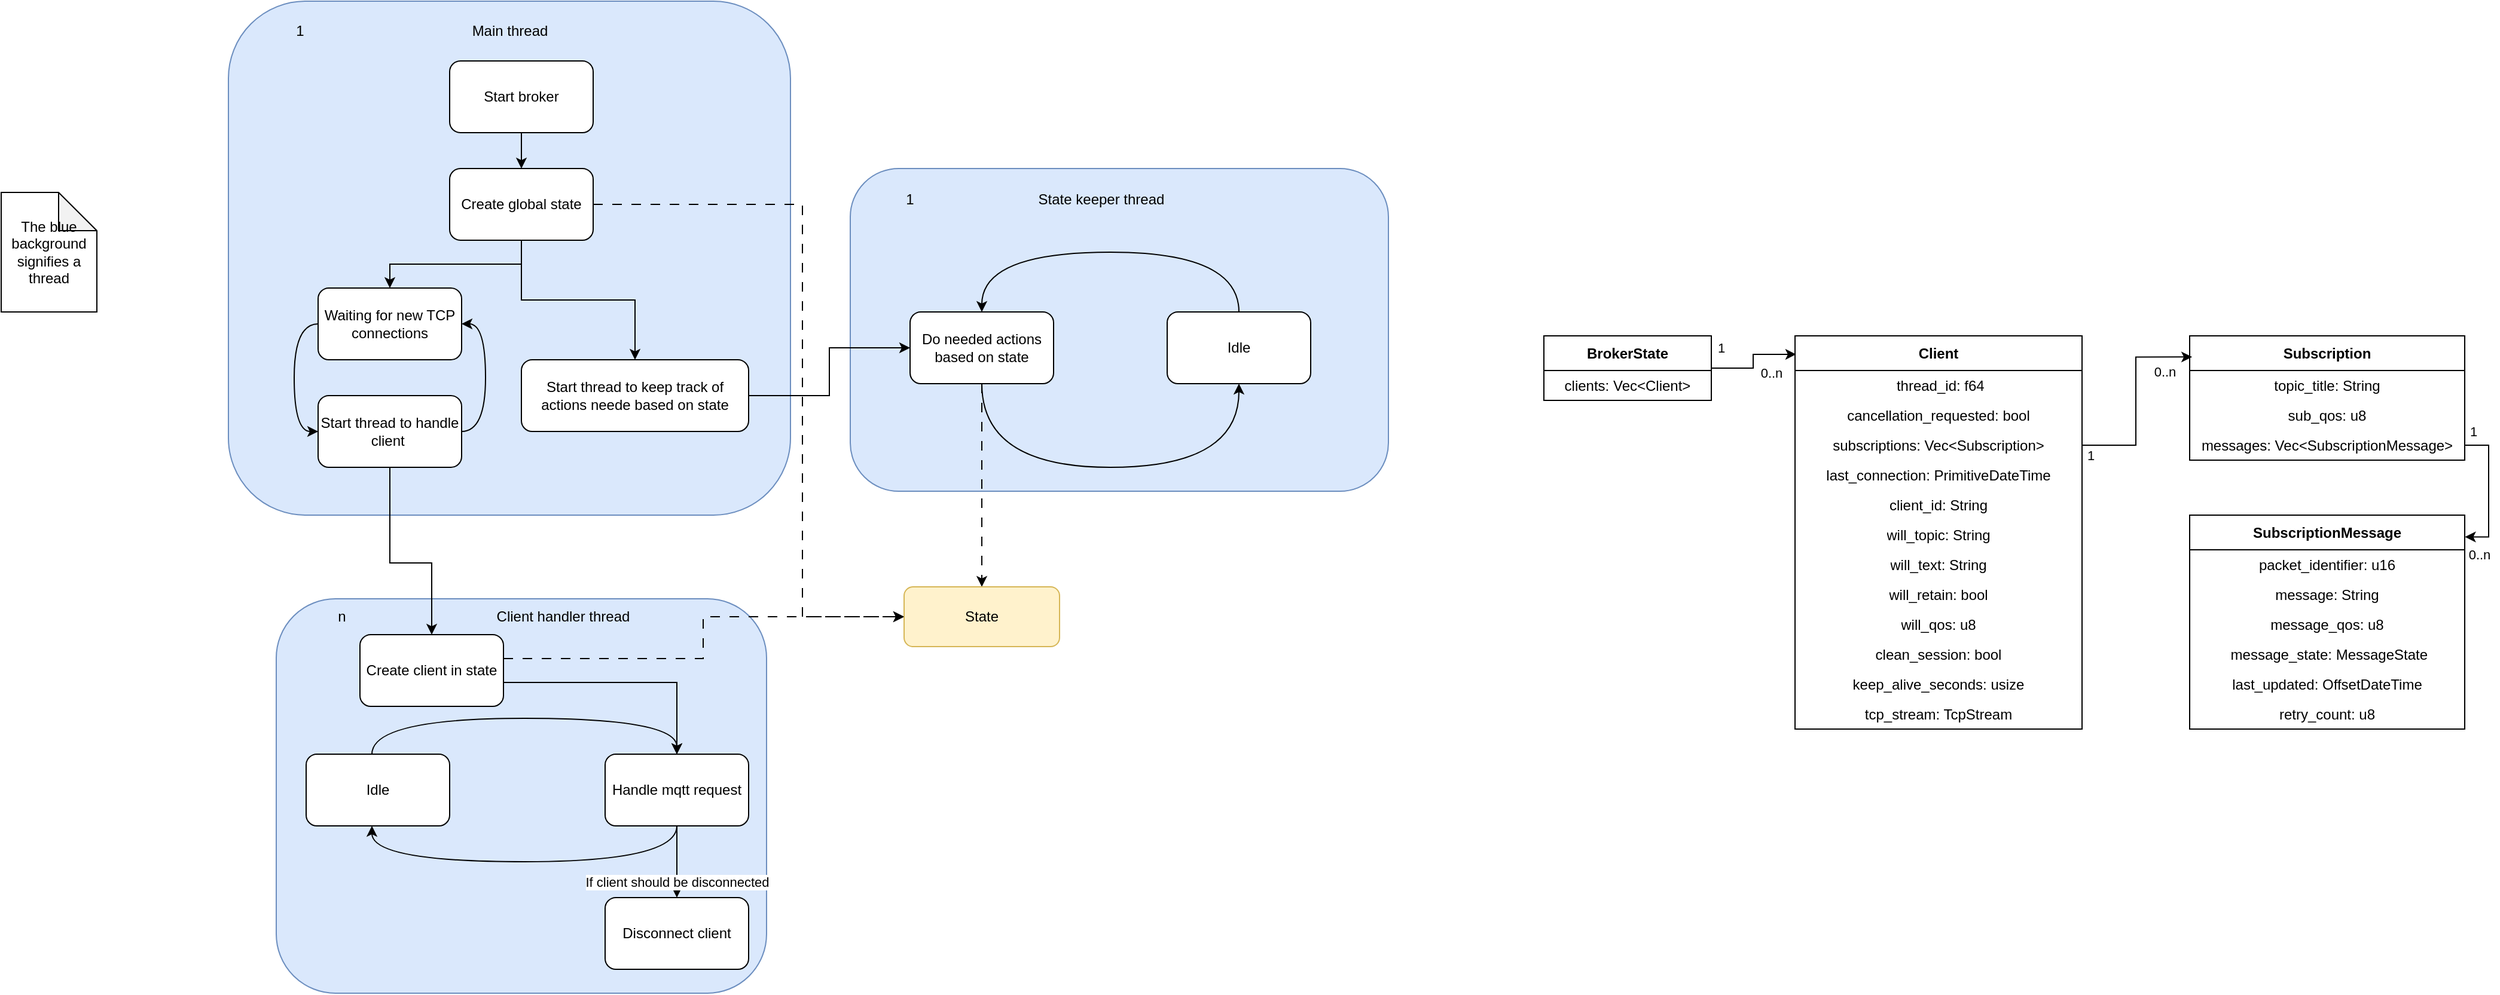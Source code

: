 <mxfile version="23.1.1" type="device">
  <diagram name="Side-1" id="M_6rrZ2diby-f0foozvZ">
    <mxGraphModel dx="2308" dy="1983" grid="1" gridSize="10" guides="1" tooltips="1" connect="1" arrows="1" fold="1" page="1" pageScale="1" pageWidth="827" pageHeight="1169" math="0" shadow="0">
      <root>
        <mxCell id="0" />
        <mxCell id="1" parent="0" />
        <mxCell id="9GyI2wmewtFSDXP9VZMQ-3" value="" style="rounded=1;whiteSpace=wrap;html=1;fillColor=#dae8fc;strokeColor=#6c8ebf;" parent="1" vertex="1">
          <mxGeometry x="120" y="-20" width="470" height="430" as="geometry" />
        </mxCell>
        <mxCell id="9GyI2wmewtFSDXP9VZMQ-2" value="" style="rounded=1;whiteSpace=wrap;html=1;fillColor=#dae8fc;strokeColor=#6c8ebf;" parent="1" vertex="1">
          <mxGeometry x="160" y="480" width="410" height="330" as="geometry" />
        </mxCell>
        <mxCell id="P2snbEfWk6xn78w6VL1k-24" style="edgeStyle=orthogonalEdgeStyle;rounded=0;orthogonalLoop=1;jettySize=auto;html=1;entryX=0;entryY=0.5;entryDx=0;entryDy=0;curved=1;exitX=0;exitY=0.5;exitDx=0;exitDy=0;" edge="1" parent="1" source="9GyI2wmewtFSDXP9VZMQ-1" target="9GyI2wmewtFSDXP9VZMQ-25">
          <mxGeometry relative="1" as="geometry" />
        </mxCell>
        <mxCell id="9GyI2wmewtFSDXP9VZMQ-1" value="Waiting for new TCP connections" style="rounded=1;whiteSpace=wrap;html=1;" parent="1" vertex="1">
          <mxGeometry x="195" y="220" width="120" height="60" as="geometry" />
        </mxCell>
        <mxCell id="9GyI2wmewtFSDXP9VZMQ-18" value="" style="rounded=1;whiteSpace=wrap;html=1;fillColor=#dae8fc;strokeColor=#6c8ebf;" parent="1" vertex="1">
          <mxGeometry x="640" y="120" width="450" height="270" as="geometry" />
        </mxCell>
        <mxCell id="9GyI2wmewtFSDXP9VZMQ-31" style="edgeStyle=orthogonalEdgeStyle;rounded=0;orthogonalLoop=1;jettySize=auto;html=1;curved=1;" parent="1" source="9GyI2wmewtFSDXP9VZMQ-19" target="9GyI2wmewtFSDXP9VZMQ-22" edge="1">
          <mxGeometry relative="1" as="geometry">
            <Array as="points">
              <mxPoint x="240" y="580" />
              <mxPoint x="495" y="580" />
            </Array>
          </mxGeometry>
        </mxCell>
        <mxCell id="9GyI2wmewtFSDXP9VZMQ-19" value="Idle" style="rounded=1;whiteSpace=wrap;html=1;" parent="1" vertex="1">
          <mxGeometry x="185" y="610" width="120" height="60" as="geometry" />
        </mxCell>
        <mxCell id="9GyI2wmewtFSDXP9VZMQ-20" value="The blue background signifies a thread&lt;br&gt;" style="shape=note;whiteSpace=wrap;html=1;backgroundOutline=1;darkOpacity=0.05;size=32;" parent="1" vertex="1">
          <mxGeometry x="-70" y="140" width="80" height="100" as="geometry" />
        </mxCell>
        <mxCell id="9GyI2wmewtFSDXP9VZMQ-30" style="edgeStyle=orthogonalEdgeStyle;rounded=0;orthogonalLoop=1;jettySize=auto;html=1;curved=1;" parent="1" source="9GyI2wmewtFSDXP9VZMQ-22" target="9GyI2wmewtFSDXP9VZMQ-19" edge="1">
          <mxGeometry relative="1" as="geometry">
            <Array as="points">
              <mxPoint x="495" y="700" />
              <mxPoint x="240" y="700" />
            </Array>
          </mxGeometry>
        </mxCell>
        <mxCell id="9GyI2wmewtFSDXP9VZMQ-34" style="edgeStyle=orthogonalEdgeStyle;rounded=0;orthogonalLoop=1;jettySize=auto;html=1;curved=1;" parent="1" source="9GyI2wmewtFSDXP9VZMQ-22" target="9GyI2wmewtFSDXP9VZMQ-33" edge="1">
          <mxGeometry relative="1" as="geometry" />
        </mxCell>
        <mxCell id="9GyI2wmewtFSDXP9VZMQ-35" value="If client should be disconnected" style="edgeLabel;html=1;align=center;verticalAlign=middle;resizable=0;points=[];" parent="9GyI2wmewtFSDXP9VZMQ-34" vertex="1" connectable="0">
          <mxGeometry x="-0.114" y="-2" relative="1" as="geometry">
            <mxPoint x="2" y="20" as="offset" />
          </mxGeometry>
        </mxCell>
        <mxCell id="9GyI2wmewtFSDXP9VZMQ-22" value="Handle mqtt request" style="rounded=1;whiteSpace=wrap;html=1;" parent="1" vertex="1">
          <mxGeometry x="435" y="610" width="120" height="60" as="geometry" />
        </mxCell>
        <mxCell id="P2snbEfWk6xn78w6VL1k-20" style="edgeStyle=orthogonalEdgeStyle;rounded=0;orthogonalLoop=1;jettySize=auto;html=1;entryX=0.5;entryY=0;entryDx=0;entryDy=0;" edge="1" parent="1" source="9GyI2wmewtFSDXP9VZMQ-25" target="P2snbEfWk6xn78w6VL1k-19">
          <mxGeometry relative="1" as="geometry">
            <Array as="points">
              <mxPoint x="255" y="450" />
              <mxPoint x="290" y="450" />
            </Array>
          </mxGeometry>
        </mxCell>
        <mxCell id="P2snbEfWk6xn78w6VL1k-25" style="edgeStyle=orthogonalEdgeStyle;rounded=0;orthogonalLoop=1;jettySize=auto;html=1;entryX=1;entryY=0.5;entryDx=0;entryDy=0;curved=1;exitX=1;exitY=0.5;exitDx=0;exitDy=0;" edge="1" parent="1" source="9GyI2wmewtFSDXP9VZMQ-25" target="9GyI2wmewtFSDXP9VZMQ-1">
          <mxGeometry relative="1" as="geometry" />
        </mxCell>
        <mxCell id="9GyI2wmewtFSDXP9VZMQ-25" value="Start thread to handle client&amp;nbsp;" style="rounded=1;whiteSpace=wrap;html=1;" parent="1" vertex="1">
          <mxGeometry x="195" y="310" width="120" height="60" as="geometry" />
        </mxCell>
        <mxCell id="9GyI2wmewtFSDXP9VZMQ-33" value="Disconnect client" style="rounded=1;whiteSpace=wrap;html=1;" parent="1" vertex="1">
          <mxGeometry x="435" y="730" width="120" height="60" as="geometry" />
        </mxCell>
        <mxCell id="9GyI2wmewtFSDXP9VZMQ-37" value="1" style="text;html=1;strokeColor=none;fillColor=none;align=center;verticalAlign=middle;whiteSpace=wrap;rounded=0;" parent="1" vertex="1">
          <mxGeometry x="150" y="-10" width="60" height="30" as="geometry" />
        </mxCell>
        <mxCell id="9GyI2wmewtFSDXP9VZMQ-38" value="n" style="text;html=1;strokeColor=none;fillColor=none;align=center;verticalAlign=middle;whiteSpace=wrap;rounded=0;" parent="1" vertex="1">
          <mxGeometry x="185" y="480" width="60" height="30" as="geometry" />
        </mxCell>
        <mxCell id="P2snbEfWk6xn78w6VL1k-33" style="edgeStyle=orthogonalEdgeStyle;rounded=0;orthogonalLoop=1;jettySize=auto;html=1;" edge="1" parent="1" source="P2snbEfWk6xn78w6VL1k-2" target="P2snbEfWk6xn78w6VL1k-32">
          <mxGeometry relative="1" as="geometry" />
        </mxCell>
        <mxCell id="P2snbEfWk6xn78w6VL1k-2" value="Start broker" style="rounded=1;whiteSpace=wrap;html=1;" vertex="1" parent="1">
          <mxGeometry x="305" y="30" width="120" height="60" as="geometry" />
        </mxCell>
        <mxCell id="P2snbEfWk6xn78w6VL1k-4" value="1" style="text;html=1;strokeColor=none;fillColor=none;align=center;verticalAlign=middle;whiteSpace=wrap;rounded=0;" vertex="1" parent="1">
          <mxGeometry x="660" y="131" width="60" height="30" as="geometry" />
        </mxCell>
        <mxCell id="P2snbEfWk6xn78w6VL1k-12" style="edgeStyle=orthogonalEdgeStyle;rounded=0;orthogonalLoop=1;jettySize=auto;html=1;entryX=0.5;entryY=1;entryDx=0;entryDy=0;curved=1;exitX=0.5;exitY=1;exitDx=0;exitDy=0;" edge="1" parent="1" source="P2snbEfWk6xn78w6VL1k-5" target="P2snbEfWk6xn78w6VL1k-10">
          <mxGeometry relative="1" as="geometry">
            <Array as="points">
              <mxPoint x="750" y="370" />
              <mxPoint x="965" y="370" />
            </Array>
          </mxGeometry>
        </mxCell>
        <mxCell id="P2snbEfWk6xn78w6VL1k-30" style="edgeStyle=orthogonalEdgeStyle;rounded=0;orthogonalLoop=1;jettySize=auto;html=1;dashed=1;dashPattern=8 8;" edge="1" parent="1" source="P2snbEfWk6xn78w6VL1k-5" target="P2snbEfWk6xn78w6VL1k-29">
          <mxGeometry relative="1" as="geometry" />
        </mxCell>
        <mxCell id="P2snbEfWk6xn78w6VL1k-5" value="Do needed actions based on state" style="rounded=1;whiteSpace=wrap;html=1;" vertex="1" parent="1">
          <mxGeometry x="690" y="240" width="120" height="60" as="geometry" />
        </mxCell>
        <mxCell id="P2snbEfWk6xn78w6VL1k-13" style="edgeStyle=orthogonalEdgeStyle;rounded=0;orthogonalLoop=1;jettySize=auto;html=1;entryX=0.5;entryY=0;entryDx=0;entryDy=0;curved=1;exitX=0.5;exitY=0;exitDx=0;exitDy=0;" edge="1" parent="1" source="P2snbEfWk6xn78w6VL1k-10" target="P2snbEfWk6xn78w6VL1k-5">
          <mxGeometry relative="1" as="geometry">
            <Array as="points">
              <mxPoint x="965" y="190" />
              <mxPoint x="750" y="190" />
            </Array>
          </mxGeometry>
        </mxCell>
        <mxCell id="P2snbEfWk6xn78w6VL1k-10" value="Idle" style="rounded=1;whiteSpace=wrap;html=1;" vertex="1" parent="1">
          <mxGeometry x="905" y="240" width="120" height="60" as="geometry" />
        </mxCell>
        <mxCell id="P2snbEfWk6xn78w6VL1k-26" style="edgeStyle=orthogonalEdgeStyle;rounded=0;orthogonalLoop=1;jettySize=auto;html=1;" edge="1" parent="1" source="P2snbEfWk6xn78w6VL1k-17" target="P2snbEfWk6xn78w6VL1k-5">
          <mxGeometry relative="1" as="geometry" />
        </mxCell>
        <mxCell id="P2snbEfWk6xn78w6VL1k-17" value="Start thread to keep track of actions neede based on state" style="rounded=1;whiteSpace=wrap;html=1;" vertex="1" parent="1">
          <mxGeometry x="365" y="280" width="190" height="60" as="geometry" />
        </mxCell>
        <mxCell id="P2snbEfWk6xn78w6VL1k-31" style="edgeStyle=orthogonalEdgeStyle;rounded=0;orthogonalLoop=1;jettySize=auto;html=1;dashed=1;dashPattern=8 8;" edge="1" parent="1" source="P2snbEfWk6xn78w6VL1k-19" target="P2snbEfWk6xn78w6VL1k-29">
          <mxGeometry relative="1" as="geometry">
            <Array as="points">
              <mxPoint x="517" y="530" />
              <mxPoint x="517" y="495" />
            </Array>
          </mxGeometry>
        </mxCell>
        <mxCell id="P2snbEfWk6xn78w6VL1k-38" style="edgeStyle=orthogonalEdgeStyle;rounded=0;orthogonalLoop=1;jettySize=auto;html=1;" edge="1" parent="1" source="P2snbEfWk6xn78w6VL1k-19" target="9GyI2wmewtFSDXP9VZMQ-22">
          <mxGeometry relative="1" as="geometry">
            <Array as="points">
              <mxPoint x="495" y="550" />
            </Array>
          </mxGeometry>
        </mxCell>
        <mxCell id="P2snbEfWk6xn78w6VL1k-19" value="Create client in state" style="rounded=1;whiteSpace=wrap;html=1;" vertex="1" parent="1">
          <mxGeometry x="230" y="510" width="120" height="60" as="geometry" />
        </mxCell>
        <mxCell id="P2snbEfWk6xn78w6VL1k-27" value="Main thread" style="text;html=1;strokeColor=none;fillColor=none;align=center;verticalAlign=middle;whiteSpace=wrap;rounded=0;" vertex="1" parent="1">
          <mxGeometry x="287.5" y="-10" width="135" height="30" as="geometry" />
        </mxCell>
        <mxCell id="P2snbEfWk6xn78w6VL1k-28" value="State keeper thread" style="text;html=1;strokeColor=none;fillColor=none;align=center;verticalAlign=middle;whiteSpace=wrap;rounded=0;" vertex="1" parent="1">
          <mxGeometry x="780" y="131" width="140" height="30" as="geometry" />
        </mxCell>
        <mxCell id="P2snbEfWk6xn78w6VL1k-29" value="State" style="rounded=1;whiteSpace=wrap;html=1;fillColor=#fff2cc;strokeColor=#d6b656;" vertex="1" parent="1">
          <mxGeometry x="685" y="470" width="130" height="50" as="geometry" />
        </mxCell>
        <mxCell id="P2snbEfWk6xn78w6VL1k-34" style="edgeStyle=orthogonalEdgeStyle;rounded=0;orthogonalLoop=1;jettySize=auto;html=1;" edge="1" parent="1" source="P2snbEfWk6xn78w6VL1k-32" target="9GyI2wmewtFSDXP9VZMQ-1">
          <mxGeometry relative="1" as="geometry" />
        </mxCell>
        <mxCell id="P2snbEfWk6xn78w6VL1k-35" style="edgeStyle=orthogonalEdgeStyle;rounded=0;orthogonalLoop=1;jettySize=auto;html=1;" edge="1" parent="1" source="P2snbEfWk6xn78w6VL1k-32" target="P2snbEfWk6xn78w6VL1k-17">
          <mxGeometry relative="1" as="geometry" />
        </mxCell>
        <mxCell id="P2snbEfWk6xn78w6VL1k-36" style="edgeStyle=orthogonalEdgeStyle;rounded=0;orthogonalLoop=1;jettySize=auto;html=1;dashed=1;dashPattern=8 8;" edge="1" parent="1" source="P2snbEfWk6xn78w6VL1k-32" target="P2snbEfWk6xn78w6VL1k-29">
          <mxGeometry relative="1" as="geometry">
            <Array as="points">
              <mxPoint x="600" y="150" />
              <mxPoint x="600" y="495" />
            </Array>
          </mxGeometry>
        </mxCell>
        <mxCell id="P2snbEfWk6xn78w6VL1k-32" value="Create global state" style="rounded=1;whiteSpace=wrap;html=1;" vertex="1" parent="1">
          <mxGeometry x="305" y="120" width="120" height="60" as="geometry" />
        </mxCell>
        <mxCell id="P2snbEfWk6xn78w6VL1k-37" value="Client handler thread" style="text;html=1;strokeColor=none;fillColor=none;align=center;verticalAlign=middle;whiteSpace=wrap;rounded=0;" vertex="1" parent="1">
          <mxGeometry x="340" y="480" width="120" height="30" as="geometry" />
        </mxCell>
        <mxCell id="P2snbEfWk6xn78w6VL1k-39" value="BrokerState" style="swimlane;fontStyle=1;align=center;verticalAlign=middle;childLayout=stackLayout;horizontal=1;startSize=29;horizontalStack=0;resizeParent=1;resizeParentMax=0;resizeLast=0;collapsible=0;marginBottom=0;html=1;whiteSpace=wrap;" vertex="1" parent="1">
          <mxGeometry x="1220" y="260" width="140" height="54" as="geometry" />
        </mxCell>
        <mxCell id="P2snbEfWk6xn78w6VL1k-40" value="clients: Vec&amp;lt;Client&amp;gt;" style="text;html=1;strokeColor=none;fillColor=none;align=center;verticalAlign=middle;spacingLeft=4;spacingRight=4;overflow=hidden;rotatable=0;points=[[0,0.5],[1,0.5]];portConstraint=eastwest;whiteSpace=wrap;" vertex="1" parent="P2snbEfWk6xn78w6VL1k-39">
          <mxGeometry y="29" width="140" height="25" as="geometry" />
        </mxCell>
        <mxCell id="P2snbEfWk6xn78w6VL1k-42" value="Client" style="swimlane;fontStyle=1;align=center;verticalAlign=middle;childLayout=stackLayout;horizontal=1;startSize=29;horizontalStack=0;resizeParent=1;resizeParentMax=0;resizeLast=0;collapsible=0;marginBottom=0;html=1;whiteSpace=wrap;" vertex="1" parent="1">
          <mxGeometry x="1430" y="260" width="240" height="329" as="geometry" />
        </mxCell>
        <mxCell id="P2snbEfWk6xn78w6VL1k-43" value="&amp;nbsp;thread_id: f64" style="text;html=1;strokeColor=none;fillColor=none;align=center;verticalAlign=middle;spacingLeft=4;spacingRight=4;overflow=hidden;rotatable=0;points=[[0,0.5],[1,0.5]];portConstraint=eastwest;whiteSpace=wrap;" vertex="1" parent="P2snbEfWk6xn78w6VL1k-42">
          <mxGeometry y="29" width="240" height="25" as="geometry" />
        </mxCell>
        <mxCell id="P2snbEfWk6xn78w6VL1k-46" value="cancellation_requested: bool" style="text;html=1;strokeColor=none;fillColor=none;align=center;verticalAlign=middle;spacingLeft=4;spacingRight=4;overflow=hidden;rotatable=0;points=[[0,0.5],[1,0.5]];portConstraint=eastwest;whiteSpace=wrap;" vertex="1" parent="P2snbEfWk6xn78w6VL1k-42">
          <mxGeometry y="54" width="240" height="25" as="geometry" />
        </mxCell>
        <mxCell id="P2snbEfWk6xn78w6VL1k-47" value="subscriptions: Vec&amp;lt;Subscription&amp;gt;" style="text;html=1;strokeColor=none;fillColor=none;align=center;verticalAlign=middle;spacingLeft=4;spacingRight=4;overflow=hidden;rotatable=0;points=[[0,0.5],[1,0.5]];portConstraint=eastwest;whiteSpace=wrap;" vertex="1" parent="P2snbEfWk6xn78w6VL1k-42">
          <mxGeometry y="79" width="240" height="25" as="geometry" />
        </mxCell>
        <mxCell id="P2snbEfWk6xn78w6VL1k-48" value="last_connection: PrimitiveDateTime" style="text;html=1;strokeColor=none;fillColor=none;align=center;verticalAlign=middle;spacingLeft=4;spacingRight=4;overflow=hidden;rotatable=0;points=[[0,0.5],[1,0.5]];portConstraint=eastwest;whiteSpace=wrap;" vertex="1" parent="P2snbEfWk6xn78w6VL1k-42">
          <mxGeometry y="104" width="240" height="25" as="geometry" />
        </mxCell>
        <mxCell id="P2snbEfWk6xn78w6VL1k-49" value="client_id: String" style="text;html=1;strokeColor=none;fillColor=none;align=center;verticalAlign=middle;spacingLeft=4;spacingRight=4;overflow=hidden;rotatable=0;points=[[0,0.5],[1,0.5]];portConstraint=eastwest;whiteSpace=wrap;" vertex="1" parent="P2snbEfWk6xn78w6VL1k-42">
          <mxGeometry y="129" width="240" height="25" as="geometry" />
        </mxCell>
        <mxCell id="P2snbEfWk6xn78w6VL1k-50" value="will_topic: String" style="text;html=1;strokeColor=none;fillColor=none;align=center;verticalAlign=middle;spacingLeft=4;spacingRight=4;overflow=hidden;rotatable=0;points=[[0,0.5],[1,0.5]];portConstraint=eastwest;whiteSpace=wrap;" vertex="1" parent="P2snbEfWk6xn78w6VL1k-42">
          <mxGeometry y="154" width="240" height="25" as="geometry" />
        </mxCell>
        <mxCell id="P2snbEfWk6xn78w6VL1k-51" value="will_text: String" style="text;html=1;strokeColor=none;fillColor=none;align=center;verticalAlign=middle;spacingLeft=4;spacingRight=4;overflow=hidden;rotatable=0;points=[[0,0.5],[1,0.5]];portConstraint=eastwest;whiteSpace=wrap;" vertex="1" parent="P2snbEfWk6xn78w6VL1k-42">
          <mxGeometry y="179" width="240" height="25" as="geometry" />
        </mxCell>
        <mxCell id="P2snbEfWk6xn78w6VL1k-52" value="will_retain: bool" style="text;html=1;strokeColor=none;fillColor=none;align=center;verticalAlign=middle;spacingLeft=4;spacingRight=4;overflow=hidden;rotatable=0;points=[[0,0.5],[1,0.5]];portConstraint=eastwest;whiteSpace=wrap;" vertex="1" parent="P2snbEfWk6xn78w6VL1k-42">
          <mxGeometry y="204" width="240" height="25" as="geometry" />
        </mxCell>
        <mxCell id="P2snbEfWk6xn78w6VL1k-53" value="will_qos: u8" style="text;html=1;strokeColor=none;fillColor=none;align=center;verticalAlign=middle;spacingLeft=4;spacingRight=4;overflow=hidden;rotatable=0;points=[[0,0.5],[1,0.5]];portConstraint=eastwest;whiteSpace=wrap;" vertex="1" parent="P2snbEfWk6xn78w6VL1k-42">
          <mxGeometry y="229" width="240" height="25" as="geometry" />
        </mxCell>
        <mxCell id="P2snbEfWk6xn78w6VL1k-55" value="clean_session: bool" style="text;html=1;strokeColor=none;fillColor=none;align=center;verticalAlign=middle;spacingLeft=4;spacingRight=4;overflow=hidden;rotatable=0;points=[[0,0.5],[1,0.5]];portConstraint=eastwest;whiteSpace=wrap;" vertex="1" parent="P2snbEfWk6xn78w6VL1k-42">
          <mxGeometry y="254" width="240" height="25" as="geometry" />
        </mxCell>
        <mxCell id="P2snbEfWk6xn78w6VL1k-56" value="keep_alive_seconds: usize" style="text;html=1;strokeColor=none;fillColor=none;align=center;verticalAlign=middle;spacingLeft=4;spacingRight=4;overflow=hidden;rotatable=0;points=[[0,0.5],[1,0.5]];portConstraint=eastwest;whiteSpace=wrap;" vertex="1" parent="P2snbEfWk6xn78w6VL1k-42">
          <mxGeometry y="279" width="240" height="25" as="geometry" />
        </mxCell>
        <mxCell id="P2snbEfWk6xn78w6VL1k-57" value="tcp_stream: TcpStream" style="text;html=1;strokeColor=none;fillColor=none;align=center;verticalAlign=middle;spacingLeft=4;spacingRight=4;overflow=hidden;rotatable=0;points=[[0,0.5],[1,0.5]];portConstraint=eastwest;whiteSpace=wrap;" vertex="1" parent="P2snbEfWk6xn78w6VL1k-42">
          <mxGeometry y="304" width="240" height="25" as="geometry" />
        </mxCell>
        <mxCell id="P2snbEfWk6xn78w6VL1k-64" style="edgeStyle=orthogonalEdgeStyle;rounded=0;orthogonalLoop=1;jettySize=auto;html=1;entryX=0.004;entryY=0.047;entryDx=0;entryDy=0;entryPerimeter=0;" edge="1" parent="1" source="P2snbEfWk6xn78w6VL1k-39" target="P2snbEfWk6xn78w6VL1k-42">
          <mxGeometry relative="1" as="geometry" />
        </mxCell>
        <mxCell id="P2snbEfWk6xn78w6VL1k-66" value="1" style="edgeLabel;html=1;align=center;verticalAlign=middle;resizable=0;points=[];" vertex="1" connectable="0" parent="P2snbEfWk6xn78w6VL1k-64">
          <mxGeometry x="-0.804" relative="1" as="geometry">
            <mxPoint y="-17" as="offset" />
          </mxGeometry>
        </mxCell>
        <mxCell id="P2snbEfWk6xn78w6VL1k-67" value="0..n" style="edgeLabel;html=1;align=center;verticalAlign=middle;resizable=0;points=[];" vertex="1" connectable="0" parent="P2snbEfWk6xn78w6VL1k-64">
          <mxGeometry x="0.764" y="-1" relative="1" as="geometry">
            <mxPoint x="-11" y="14" as="offset" />
          </mxGeometry>
        </mxCell>
        <mxCell id="P2snbEfWk6xn78w6VL1k-68" value="Subscription" style="swimlane;fontStyle=1;align=center;verticalAlign=middle;childLayout=stackLayout;horizontal=1;startSize=29;horizontalStack=0;resizeParent=1;resizeParentMax=0;resizeLast=0;collapsible=0;marginBottom=0;html=1;whiteSpace=wrap;" vertex="1" parent="1">
          <mxGeometry x="1760" y="260" width="230" height="104" as="geometry" />
        </mxCell>
        <mxCell id="P2snbEfWk6xn78w6VL1k-69" value="topic_title: String" style="text;html=1;strokeColor=none;fillColor=none;align=center;verticalAlign=middle;spacingLeft=4;spacingRight=4;overflow=hidden;rotatable=0;points=[[0,0.5],[1,0.5]];portConstraint=eastwest;whiteSpace=wrap;" vertex="1" parent="P2snbEfWk6xn78w6VL1k-68">
          <mxGeometry y="29" width="230" height="25" as="geometry" />
        </mxCell>
        <mxCell id="P2snbEfWk6xn78w6VL1k-70" value="sub_qos: u8" style="text;html=1;strokeColor=none;fillColor=none;align=center;verticalAlign=middle;spacingLeft=4;spacingRight=4;overflow=hidden;rotatable=0;points=[[0,0.5],[1,0.5]];portConstraint=eastwest;whiteSpace=wrap;" vertex="1" parent="P2snbEfWk6xn78w6VL1k-68">
          <mxGeometry y="54" width="230" height="25" as="geometry" />
        </mxCell>
        <mxCell id="P2snbEfWk6xn78w6VL1k-71" value="messages: Vec&amp;lt;SubscriptionMessage&amp;gt;" style="text;html=1;strokeColor=none;fillColor=none;align=center;verticalAlign=middle;spacingLeft=4;spacingRight=4;overflow=hidden;rotatable=0;points=[[0,0.5],[1,0.5]];portConstraint=eastwest;whiteSpace=wrap;" vertex="1" parent="P2snbEfWk6xn78w6VL1k-68">
          <mxGeometry y="79" width="230" height="25" as="geometry" />
        </mxCell>
        <mxCell id="P2snbEfWk6xn78w6VL1k-75" value="SubscriptionMessage" style="swimlane;fontStyle=1;align=center;verticalAlign=middle;childLayout=stackLayout;horizontal=1;startSize=29;horizontalStack=0;resizeParent=1;resizeParentMax=0;resizeLast=0;collapsible=0;marginBottom=0;html=1;whiteSpace=wrap;" vertex="1" parent="1">
          <mxGeometry x="1760" y="410" width="230" height="179" as="geometry" />
        </mxCell>
        <mxCell id="P2snbEfWk6xn78w6VL1k-76" value="packet_identifier: u16" style="text;html=1;strokeColor=none;fillColor=none;align=center;verticalAlign=middle;spacingLeft=4;spacingRight=4;overflow=hidden;rotatable=0;points=[[0,0.5],[1,0.5]];portConstraint=eastwest;whiteSpace=wrap;" vertex="1" parent="P2snbEfWk6xn78w6VL1k-75">
          <mxGeometry y="29" width="230" height="25" as="geometry" />
        </mxCell>
        <mxCell id="P2snbEfWk6xn78w6VL1k-77" value="message: String" style="text;html=1;strokeColor=none;fillColor=none;align=center;verticalAlign=middle;spacingLeft=4;spacingRight=4;overflow=hidden;rotatable=0;points=[[0,0.5],[1,0.5]];portConstraint=eastwest;whiteSpace=wrap;" vertex="1" parent="P2snbEfWk6xn78w6VL1k-75">
          <mxGeometry y="54" width="230" height="25" as="geometry" />
        </mxCell>
        <mxCell id="P2snbEfWk6xn78w6VL1k-78" value="message_qos: u8" style="text;html=1;strokeColor=none;fillColor=none;align=center;verticalAlign=middle;spacingLeft=4;spacingRight=4;overflow=hidden;rotatable=0;points=[[0,0.5],[1,0.5]];portConstraint=eastwest;whiteSpace=wrap;" vertex="1" parent="P2snbEfWk6xn78w6VL1k-75">
          <mxGeometry y="79" width="230" height="25" as="geometry" />
        </mxCell>
        <mxCell id="P2snbEfWk6xn78w6VL1k-79" value="&amp;nbsp;message_state: MessageState" style="text;html=1;strokeColor=none;fillColor=none;align=center;verticalAlign=middle;spacingLeft=4;spacingRight=4;overflow=hidden;rotatable=0;points=[[0,0.5],[1,0.5]];portConstraint=eastwest;whiteSpace=wrap;" vertex="1" parent="P2snbEfWk6xn78w6VL1k-75">
          <mxGeometry y="104" width="230" height="25" as="geometry" />
        </mxCell>
        <mxCell id="P2snbEfWk6xn78w6VL1k-80" value="last_updated: OffsetDateTime" style="text;html=1;strokeColor=none;fillColor=none;align=center;verticalAlign=middle;spacingLeft=4;spacingRight=4;overflow=hidden;rotatable=0;points=[[0,0.5],[1,0.5]];portConstraint=eastwest;whiteSpace=wrap;" vertex="1" parent="P2snbEfWk6xn78w6VL1k-75">
          <mxGeometry y="129" width="230" height="25" as="geometry" />
        </mxCell>
        <mxCell id="P2snbEfWk6xn78w6VL1k-81" value="retry_count: u8" style="text;html=1;strokeColor=none;fillColor=none;align=center;verticalAlign=middle;spacingLeft=4;spacingRight=4;overflow=hidden;rotatable=0;points=[[0,0.5],[1,0.5]];portConstraint=eastwest;whiteSpace=wrap;" vertex="1" parent="P2snbEfWk6xn78w6VL1k-75">
          <mxGeometry y="154" width="230" height="25" as="geometry" />
        </mxCell>
        <mxCell id="P2snbEfWk6xn78w6VL1k-85" style="edgeStyle=orthogonalEdgeStyle;rounded=0;orthogonalLoop=1;jettySize=auto;html=1;entryX=0.009;entryY=0.17;entryDx=0;entryDy=0;entryPerimeter=0;" edge="1" parent="1" source="P2snbEfWk6xn78w6VL1k-47" target="P2snbEfWk6xn78w6VL1k-68">
          <mxGeometry relative="1" as="geometry" />
        </mxCell>
        <mxCell id="P2snbEfWk6xn78w6VL1k-86" value="1" style="edgeLabel;html=1;align=center;verticalAlign=middle;resizable=0;points=[];" vertex="1" connectable="0" parent="P2snbEfWk6xn78w6VL1k-85">
          <mxGeometry x="-0.918" y="-1" relative="1" as="geometry">
            <mxPoint y="7" as="offset" />
          </mxGeometry>
        </mxCell>
        <mxCell id="P2snbEfWk6xn78w6VL1k-87" value="0..n" style="edgeLabel;html=1;align=center;verticalAlign=middle;resizable=0;points=[];" vertex="1" connectable="0" parent="P2snbEfWk6xn78w6VL1k-85">
          <mxGeometry x="0.874" y="1" relative="1" as="geometry">
            <mxPoint x="-13" y="13" as="offset" />
          </mxGeometry>
        </mxCell>
        <mxCell id="P2snbEfWk6xn78w6VL1k-88" style="edgeStyle=orthogonalEdgeStyle;rounded=0;orthogonalLoop=1;jettySize=auto;html=1;entryX=1.001;entryY=0.102;entryDx=0;entryDy=0;entryPerimeter=0;exitX=1;exitY=0.5;exitDx=0;exitDy=0;" edge="1" parent="1" source="P2snbEfWk6xn78w6VL1k-71" target="P2snbEfWk6xn78w6VL1k-75">
          <mxGeometry relative="1" as="geometry" />
        </mxCell>
        <mxCell id="P2snbEfWk6xn78w6VL1k-89" value="1" style="edgeLabel;html=1;align=center;verticalAlign=middle;resizable=0;points=[];" vertex="1" connectable="0" parent="P2snbEfWk6xn78w6VL1k-88">
          <mxGeometry x="-0.877" relative="1" as="geometry">
            <mxPoint y="-12" as="offset" />
          </mxGeometry>
        </mxCell>
        <mxCell id="P2snbEfWk6xn78w6VL1k-90" value="0..n" style="edgeLabel;html=1;align=center;verticalAlign=middle;resizable=0;points=[];" vertex="1" connectable="0" parent="P2snbEfWk6xn78w6VL1k-88">
          <mxGeometry x="0.801" relative="1" as="geometry">
            <mxPoint y="14" as="offset" />
          </mxGeometry>
        </mxCell>
      </root>
    </mxGraphModel>
  </diagram>
</mxfile>
